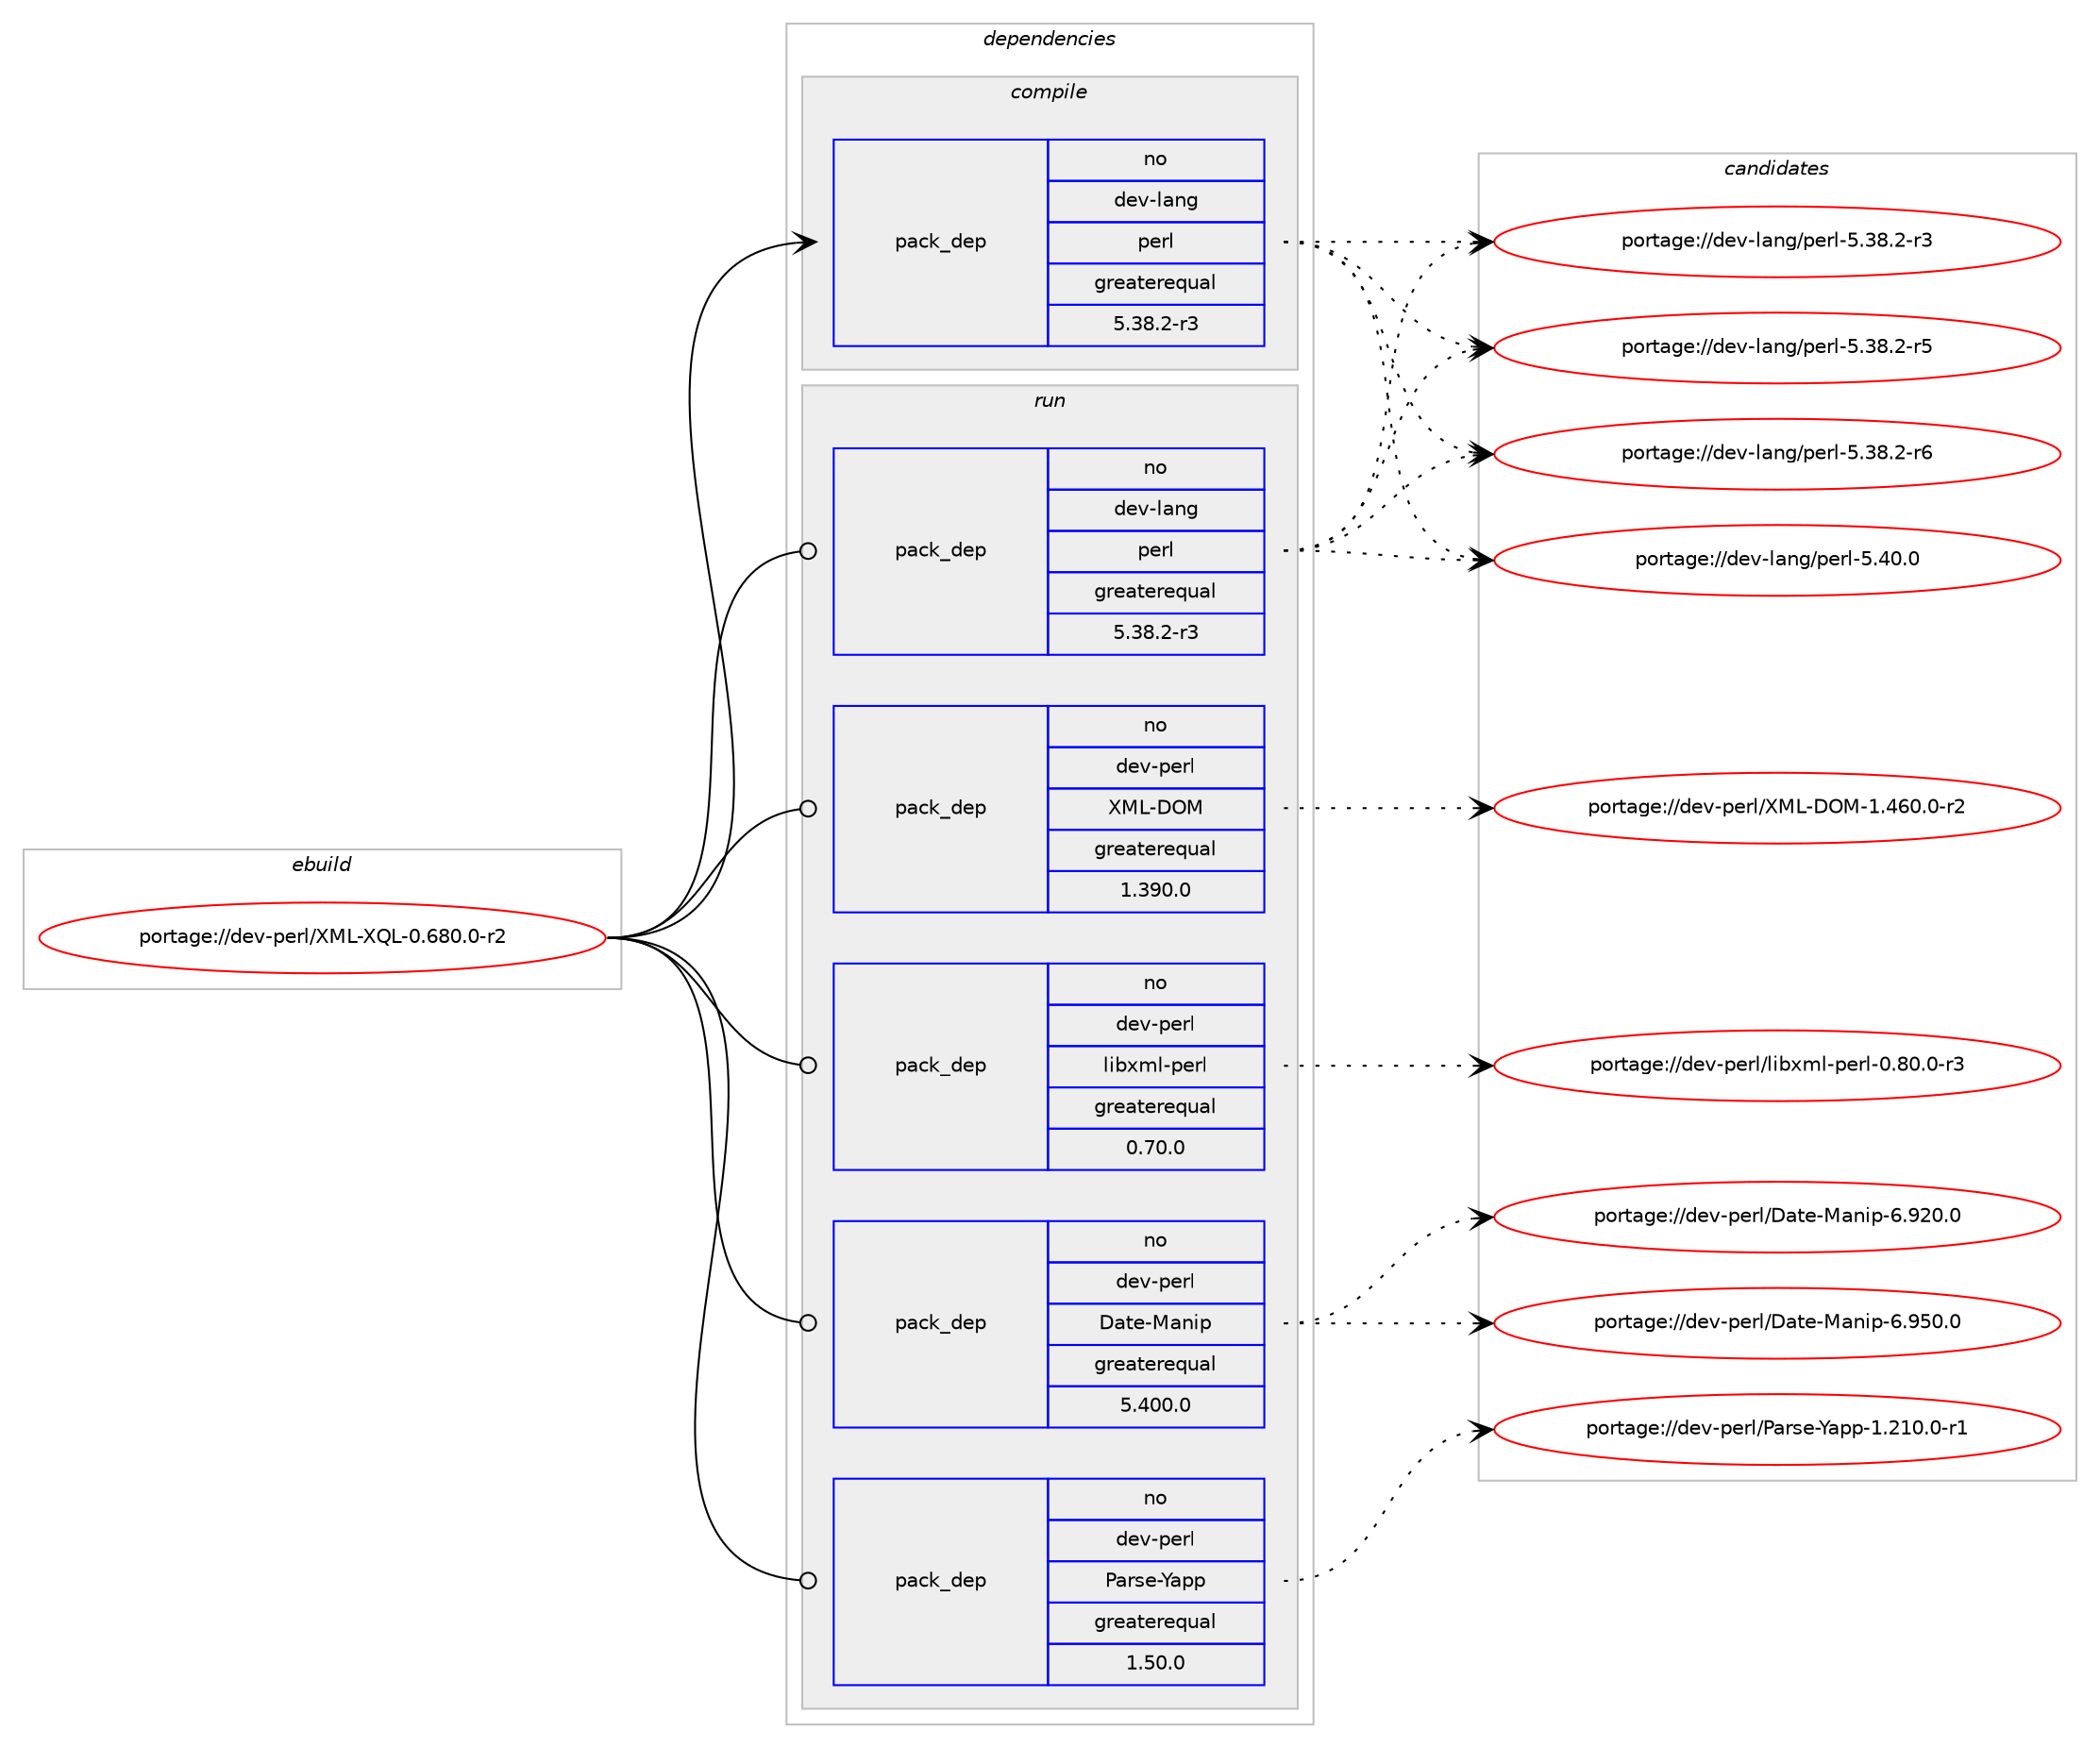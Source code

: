 digraph prolog {

# *************
# Graph options
# *************

newrank=true;
concentrate=true;
compound=true;
graph [rankdir=LR,fontname=Helvetica,fontsize=10,ranksep=1.5];#, ranksep=2.5, nodesep=0.2];
edge  [arrowhead=vee];
node  [fontname=Helvetica,fontsize=10];

# **********
# The ebuild
# **********

subgraph cluster_leftcol {
color=gray;
rank=same;
label=<<i>ebuild</i>>;
id [label="portage://dev-perl/XML-XQL-0.680.0-r2", color=red, width=4, href="../dev-perl/XML-XQL-0.680.0-r2.svg"];
}

# ****************
# The dependencies
# ****************

subgraph cluster_midcol {
color=gray;
label=<<i>dependencies</i>>;
subgraph cluster_compile {
fillcolor="#eeeeee";
style=filled;
label=<<i>compile</i>>;
subgraph pack39328 {
dependency69696 [label=<<TABLE BORDER="0" CELLBORDER="1" CELLSPACING="0" CELLPADDING="4" WIDTH="220"><TR><TD ROWSPAN="6" CELLPADDING="30">pack_dep</TD></TR><TR><TD WIDTH="110">no</TD></TR><TR><TD>dev-lang</TD></TR><TR><TD>perl</TD></TR><TR><TD>greaterequal</TD></TR><TR><TD>5.38.2-r3</TD></TR></TABLE>>, shape=none, color=blue];
}
id:e -> dependency69696:w [weight=20,style="solid",arrowhead="vee"];
}
subgraph cluster_compileandrun {
fillcolor="#eeeeee";
style=filled;
label=<<i>compile and run</i>>;
}
subgraph cluster_run {
fillcolor="#eeeeee";
style=filled;
label=<<i>run</i>>;
subgraph pack39329 {
dependency69697 [label=<<TABLE BORDER="0" CELLBORDER="1" CELLSPACING="0" CELLPADDING="4" WIDTH="220"><TR><TD ROWSPAN="6" CELLPADDING="30">pack_dep</TD></TR><TR><TD WIDTH="110">no</TD></TR><TR><TD>dev-lang</TD></TR><TR><TD>perl</TD></TR><TR><TD>greaterequal</TD></TR><TR><TD>5.38.2-r3</TD></TR></TABLE>>, shape=none, color=blue];
}
id:e -> dependency69697:w [weight=20,style="solid",arrowhead="odot"];
# *** BEGIN UNKNOWN DEPENDENCY TYPE (TODO) ***
# id -> package_dependency(portage://dev-perl/XML-XQL-0.680.0-r2,run,no,dev-lang,perl,none,[,,],any_same_slot,[])
# *** END UNKNOWN DEPENDENCY TYPE (TODO) ***

subgraph pack39330 {
dependency69698 [label=<<TABLE BORDER="0" CELLBORDER="1" CELLSPACING="0" CELLPADDING="4" WIDTH="220"><TR><TD ROWSPAN="6" CELLPADDING="30">pack_dep</TD></TR><TR><TD WIDTH="110">no</TD></TR><TR><TD>dev-perl</TD></TR><TR><TD>Date-Manip</TD></TR><TR><TD>greaterequal</TD></TR><TR><TD>5.400.0</TD></TR></TABLE>>, shape=none, color=blue];
}
id:e -> dependency69698:w [weight=20,style="solid",arrowhead="odot"];
subgraph pack39331 {
dependency69699 [label=<<TABLE BORDER="0" CELLBORDER="1" CELLSPACING="0" CELLPADDING="4" WIDTH="220"><TR><TD ROWSPAN="6" CELLPADDING="30">pack_dep</TD></TR><TR><TD WIDTH="110">no</TD></TR><TR><TD>dev-perl</TD></TR><TR><TD>Parse-Yapp</TD></TR><TR><TD>greaterequal</TD></TR><TR><TD>1.50.0</TD></TR></TABLE>>, shape=none, color=blue];
}
id:e -> dependency69699:w [weight=20,style="solid",arrowhead="odot"];
subgraph pack39332 {
dependency69700 [label=<<TABLE BORDER="0" CELLBORDER="1" CELLSPACING="0" CELLPADDING="4" WIDTH="220"><TR><TD ROWSPAN="6" CELLPADDING="30">pack_dep</TD></TR><TR><TD WIDTH="110">no</TD></TR><TR><TD>dev-perl</TD></TR><TR><TD>XML-DOM</TD></TR><TR><TD>greaterequal</TD></TR><TR><TD>1.390.0</TD></TR></TABLE>>, shape=none, color=blue];
}
id:e -> dependency69700:w [weight=20,style="solid",arrowhead="odot"];
# *** BEGIN UNKNOWN DEPENDENCY TYPE (TODO) ***
# id -> package_dependency(portage://dev-perl/XML-XQL-0.680.0-r2,run,no,dev-perl,libwww-perl,none,[,,],[],[])
# *** END UNKNOWN DEPENDENCY TYPE (TODO) ***

subgraph pack39333 {
dependency69701 [label=<<TABLE BORDER="0" CELLBORDER="1" CELLSPACING="0" CELLPADDING="4" WIDTH="220"><TR><TD ROWSPAN="6" CELLPADDING="30">pack_dep</TD></TR><TR><TD WIDTH="110">no</TD></TR><TR><TD>dev-perl</TD></TR><TR><TD>libxml-perl</TD></TR><TR><TD>greaterequal</TD></TR><TR><TD>0.70.0</TD></TR></TABLE>>, shape=none, color=blue];
}
id:e -> dependency69701:w [weight=20,style="solid",arrowhead="odot"];
}
}

# **************
# The candidates
# **************

subgraph cluster_choices {
rank=same;
color=gray;
label=<<i>candidates</i>>;

subgraph choice39328 {
color=black;
nodesep=1;
choice100101118451089711010347112101114108455346515646504511451 [label="portage://dev-lang/perl-5.38.2-r3", color=red, width=4,href="../dev-lang/perl-5.38.2-r3.svg"];
choice100101118451089711010347112101114108455346515646504511453 [label="portage://dev-lang/perl-5.38.2-r5", color=red, width=4,href="../dev-lang/perl-5.38.2-r5.svg"];
choice100101118451089711010347112101114108455346515646504511454 [label="portage://dev-lang/perl-5.38.2-r6", color=red, width=4,href="../dev-lang/perl-5.38.2-r6.svg"];
choice10010111845108971101034711210111410845534652484648 [label="portage://dev-lang/perl-5.40.0", color=red, width=4,href="../dev-lang/perl-5.40.0.svg"];
dependency69696:e -> choice100101118451089711010347112101114108455346515646504511451:w [style=dotted,weight="100"];
dependency69696:e -> choice100101118451089711010347112101114108455346515646504511453:w [style=dotted,weight="100"];
dependency69696:e -> choice100101118451089711010347112101114108455346515646504511454:w [style=dotted,weight="100"];
dependency69696:e -> choice10010111845108971101034711210111410845534652484648:w [style=dotted,weight="100"];
}
subgraph choice39329 {
color=black;
nodesep=1;
choice100101118451089711010347112101114108455346515646504511451 [label="portage://dev-lang/perl-5.38.2-r3", color=red, width=4,href="../dev-lang/perl-5.38.2-r3.svg"];
choice100101118451089711010347112101114108455346515646504511453 [label="portage://dev-lang/perl-5.38.2-r5", color=red, width=4,href="../dev-lang/perl-5.38.2-r5.svg"];
choice100101118451089711010347112101114108455346515646504511454 [label="portage://dev-lang/perl-5.38.2-r6", color=red, width=4,href="../dev-lang/perl-5.38.2-r6.svg"];
choice10010111845108971101034711210111410845534652484648 [label="portage://dev-lang/perl-5.40.0", color=red, width=4,href="../dev-lang/perl-5.40.0.svg"];
dependency69697:e -> choice100101118451089711010347112101114108455346515646504511451:w [style=dotted,weight="100"];
dependency69697:e -> choice100101118451089711010347112101114108455346515646504511453:w [style=dotted,weight="100"];
dependency69697:e -> choice100101118451089711010347112101114108455346515646504511454:w [style=dotted,weight="100"];
dependency69697:e -> choice10010111845108971101034711210111410845534652484648:w [style=dotted,weight="100"];
}
subgraph choice39330 {
color=black;
nodesep=1;
choice100101118451121011141084768971161014577971101051124554465750484648 [label="portage://dev-perl/Date-Manip-6.920.0", color=red, width=4,href="../dev-perl/Date-Manip-6.920.0.svg"];
choice100101118451121011141084768971161014577971101051124554465753484648 [label="portage://dev-perl/Date-Manip-6.950.0", color=red, width=4,href="../dev-perl/Date-Manip-6.950.0.svg"];
dependency69698:e -> choice100101118451121011141084768971161014577971101051124554465750484648:w [style=dotted,weight="100"];
dependency69698:e -> choice100101118451121011141084768971161014577971101051124554465753484648:w [style=dotted,weight="100"];
}
subgraph choice39331 {
color=black;
nodesep=1;
choice1001011184511210111410847809711411510145899711211245494650494846484511449 [label="portage://dev-perl/Parse-Yapp-1.210.0-r1", color=red, width=4,href="../dev-perl/Parse-Yapp-1.210.0-r1.svg"];
dependency69699:e -> choice1001011184511210111410847809711411510145899711211245494650494846484511449:w [style=dotted,weight="100"];
}
subgraph choice39332 {
color=black;
nodesep=1;
choice10010111845112101114108478877764568797745494652544846484511450 [label="portage://dev-perl/XML-DOM-1.460.0-r2", color=red, width=4,href="../dev-perl/XML-DOM-1.460.0-r2.svg"];
dependency69700:e -> choice10010111845112101114108478877764568797745494652544846484511450:w [style=dotted,weight="100"];
}
subgraph choice39333 {
color=black;
nodesep=1;
choice10010111845112101114108471081059812010910845112101114108454846564846484511451 [label="portage://dev-perl/libxml-perl-0.80.0-r3", color=red, width=4,href="../dev-perl/libxml-perl-0.80.0-r3.svg"];
dependency69701:e -> choice10010111845112101114108471081059812010910845112101114108454846564846484511451:w [style=dotted,weight="100"];
}
}

}
